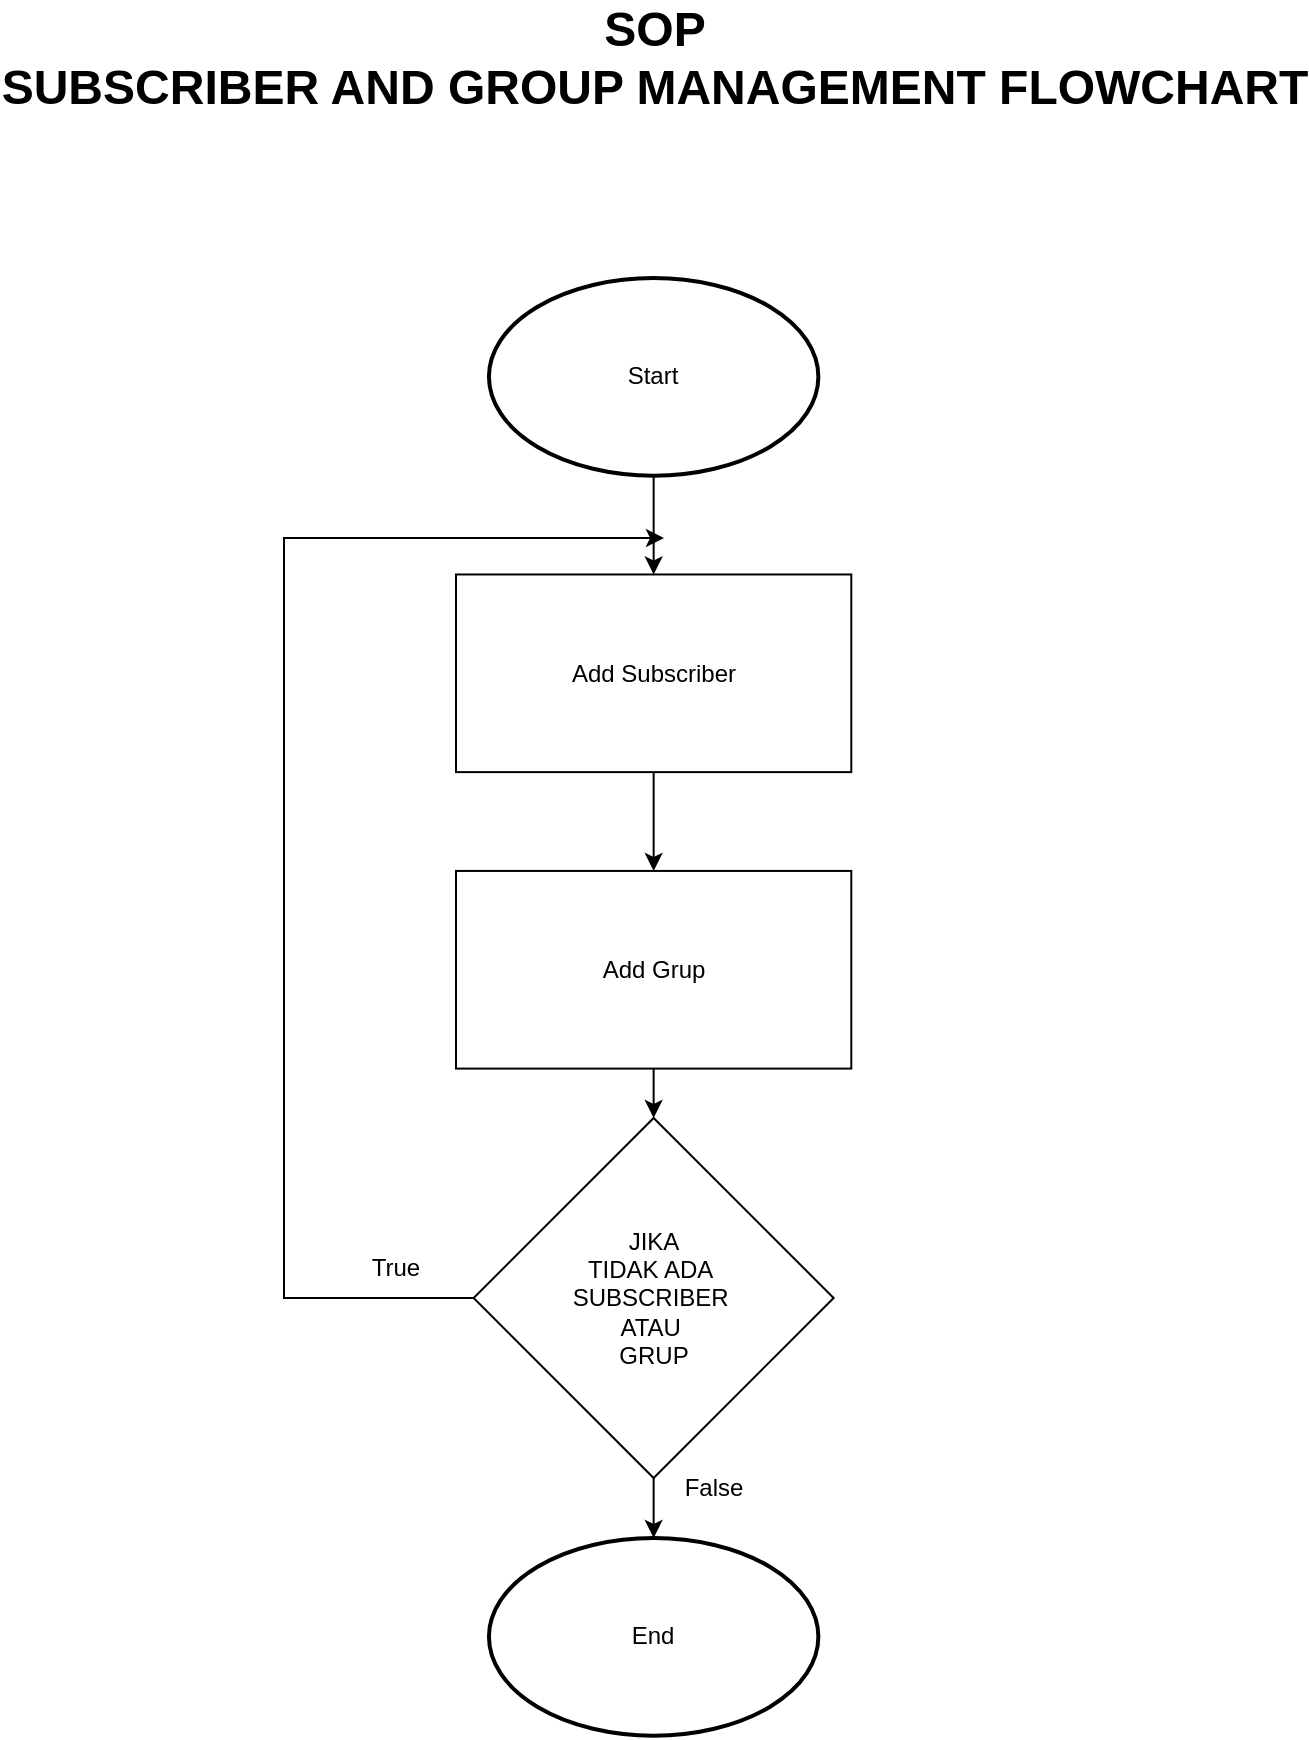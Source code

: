 <mxfile version="24.7.14">
  <diagram name="Page-1" id="xURy8Hj04F7XCDOl-guO">
    <mxGraphModel dx="1048" dy="617" grid="1" gridSize="10" guides="1" tooltips="1" connect="1" arrows="1" fold="1" page="1" pageScale="1" pageWidth="850" pageHeight="1100" math="0" shadow="0">
      <root>
        <mxCell id="0" />
        <mxCell id="1" parent="0" />
        <mxCell id="KLUg16uu9194eG2TQm-T-2" value="SOP&lt;div&gt;SUBSCRIBER AND GROUP MANAGEMENT FLOWCHART&lt;/div&gt;" style="text;strokeColor=none;fillColor=none;html=1;fontSize=24;fontStyle=1;verticalAlign=middle;align=center;" vertex="1" parent="1">
          <mxGeometry x="375" y="60" width="100" height="40" as="geometry" />
        </mxCell>
        <mxCell id="KLUg16uu9194eG2TQm-T-67" style="edgeStyle=orthogonalEdgeStyle;rounded=0;orthogonalLoop=1;jettySize=auto;html=1;exitX=0.5;exitY=1;exitDx=0;exitDy=0;exitPerimeter=0;entryX=0.5;entryY=0;entryDx=0;entryDy=0;" edge="1" parent="1" source="KLUg16uu9194eG2TQm-T-4" target="KLUg16uu9194eG2TQm-T-68">
          <mxGeometry relative="1" as="geometry">
            <mxPoint x="424.825" y="330" as="targetPoint" />
          </mxGeometry>
        </mxCell>
        <mxCell id="KLUg16uu9194eG2TQm-T-4" value="Start" style="strokeWidth=2;html=1;shape=mxgraph.flowchart.start_1;whiteSpace=wrap;" vertex="1" parent="1">
          <mxGeometry x="342.471" y="190" width="164.708" height="98.824" as="geometry" />
        </mxCell>
        <mxCell id="KLUg16uu9194eG2TQm-T-13" value="End" style="strokeWidth=2;html=1;shape=mxgraph.flowchart.start_1;whiteSpace=wrap;" vertex="1" parent="1">
          <mxGeometry x="342.471" y="819.996" width="164.708" height="98.824" as="geometry" />
        </mxCell>
        <mxCell id="KLUg16uu9194eG2TQm-T-72" style="edgeStyle=orthogonalEdgeStyle;rounded=0;orthogonalLoop=1;jettySize=auto;html=1;exitX=0.5;exitY=1;exitDx=0;exitDy=0;entryX=0.5;entryY=0;entryDx=0;entryDy=0;" edge="1" parent="1" source="KLUg16uu9194eG2TQm-T-68" target="KLUg16uu9194eG2TQm-T-69">
          <mxGeometry relative="1" as="geometry" />
        </mxCell>
        <mxCell id="KLUg16uu9194eG2TQm-T-68" value="Add Subscriber" style="rounded=0;whiteSpace=wrap;html=1;" vertex="1" parent="1">
          <mxGeometry x="326" y="338.235" width="197.65" height="98.824" as="geometry" />
        </mxCell>
        <mxCell id="KLUg16uu9194eG2TQm-T-77" style="edgeStyle=orthogonalEdgeStyle;rounded=0;orthogonalLoop=1;jettySize=auto;html=1;exitX=0.5;exitY=1;exitDx=0;exitDy=0;entryX=0.5;entryY=0;entryDx=0;entryDy=0;" edge="1" parent="1" source="KLUg16uu9194eG2TQm-T-69" target="KLUg16uu9194eG2TQm-T-76">
          <mxGeometry relative="1" as="geometry" />
        </mxCell>
        <mxCell id="KLUg16uu9194eG2TQm-T-69" value="Add Grup" style="rounded=0;whiteSpace=wrap;html=1;" vertex="1" parent="1">
          <mxGeometry x="326" y="486.471" width="197.65" height="98.824" as="geometry" />
        </mxCell>
        <mxCell id="KLUg16uu9194eG2TQm-T-79" style="edgeStyle=orthogonalEdgeStyle;rounded=0;orthogonalLoop=1;jettySize=auto;html=1;exitX=0;exitY=0.5;exitDx=0;exitDy=0;" edge="1" parent="1" source="KLUg16uu9194eG2TQm-T-76">
          <mxGeometry relative="1" as="geometry">
            <mxPoint x="430" y="320" as="targetPoint" />
            <Array as="points">
              <mxPoint x="240" y="700" />
              <mxPoint x="240" y="320" />
            </Array>
          </mxGeometry>
        </mxCell>
        <mxCell id="KLUg16uu9194eG2TQm-T-76" value="&lt;div&gt;JIKA&lt;/div&gt;TIDAK ADA&amp;nbsp;&lt;div&gt;SUBSCRIBER&amp;nbsp;&lt;/div&gt;&lt;div&gt;ATAU&amp;nbsp;&lt;/div&gt;&lt;div&gt;GRUP&lt;/div&gt;" style="rhombus;whiteSpace=wrap;html=1;" vertex="1" parent="1">
          <mxGeometry x="334.82" y="610" width="180" height="180" as="geometry" />
        </mxCell>
        <mxCell id="KLUg16uu9194eG2TQm-T-78" style="edgeStyle=orthogonalEdgeStyle;rounded=0;orthogonalLoop=1;jettySize=auto;html=1;exitX=0.5;exitY=1;exitDx=0;exitDy=0;entryX=0.5;entryY=0;entryDx=0;entryDy=0;entryPerimeter=0;" edge="1" parent="1" source="KLUg16uu9194eG2TQm-T-76" target="KLUg16uu9194eG2TQm-T-13">
          <mxGeometry relative="1" as="geometry" />
        </mxCell>
        <mxCell id="KLUg16uu9194eG2TQm-T-80" value="True" style="text;html=1;align=center;verticalAlign=middle;whiteSpace=wrap;rounded=0;" vertex="1" parent="1">
          <mxGeometry x="266" y="670" width="60" height="30" as="geometry" />
        </mxCell>
        <mxCell id="KLUg16uu9194eG2TQm-T-81" value="False" style="text;html=1;align=center;verticalAlign=middle;whiteSpace=wrap;rounded=0;" vertex="1" parent="1">
          <mxGeometry x="425" y="780" width="60" height="30" as="geometry" />
        </mxCell>
      </root>
    </mxGraphModel>
  </diagram>
</mxfile>
